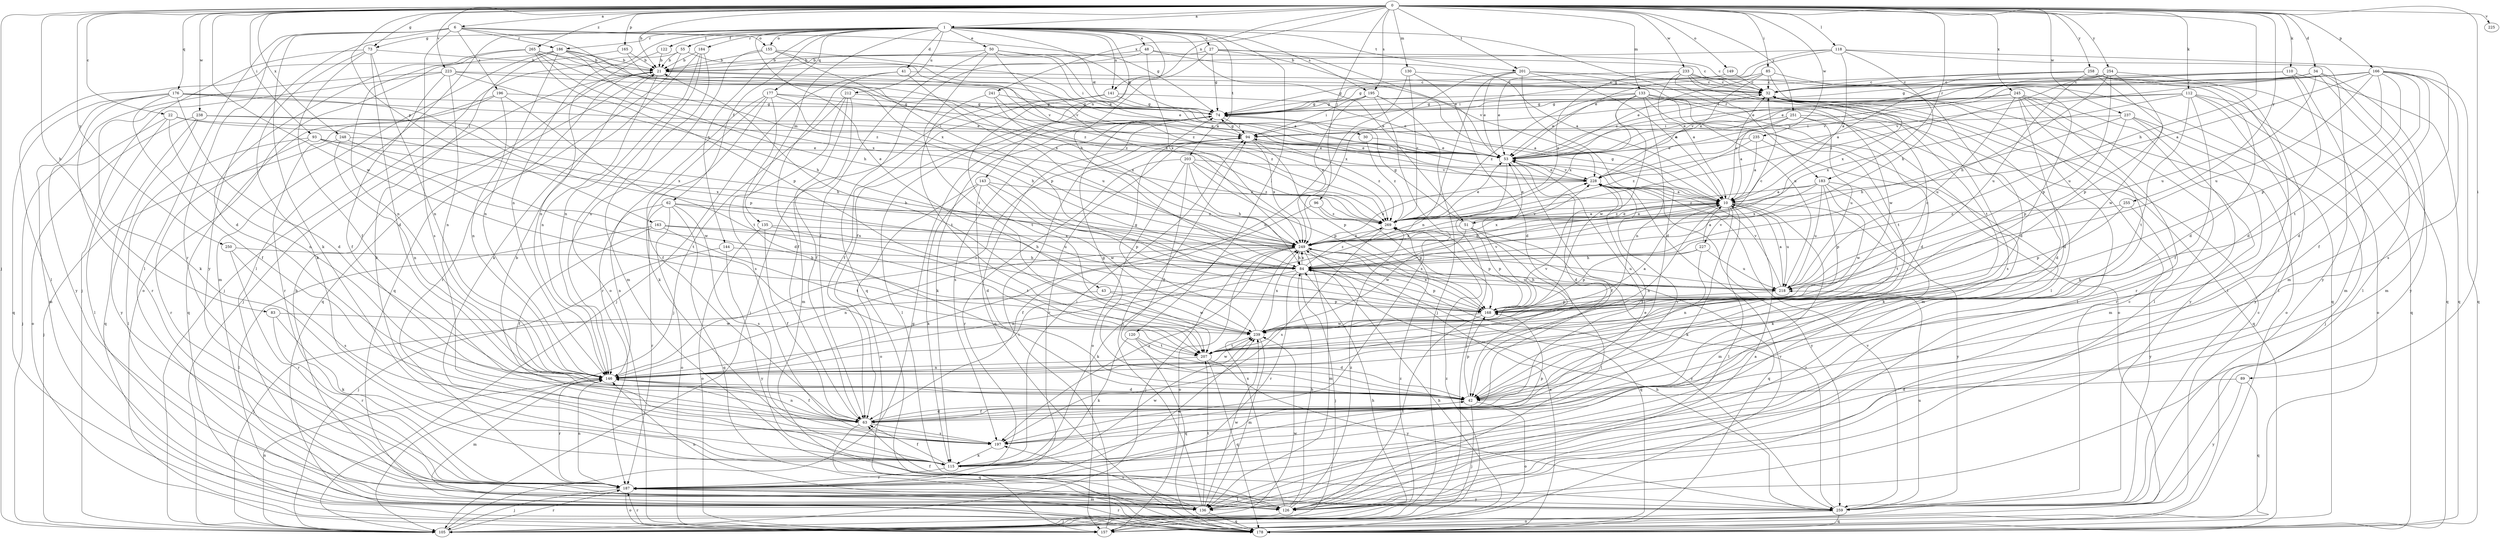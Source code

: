 strict digraph  {
0;
1;
6;
10;
21;
22;
27;
30;
32;
34;
41;
42;
43;
48;
50;
51;
53;
55;
62;
63;
73;
74;
83;
84;
85;
89;
93;
94;
96;
105;
110;
112;
115;
118;
120;
122;
126;
130;
133;
135;
136;
141;
143;
144;
146;
149;
155;
157;
163;
165;
166;
168;
176;
177;
178;
183;
184;
186;
187;
195;
196;
197;
201;
203;
207;
212;
218;
223;
225;
227;
228;
233;
235;
237;
238;
239;
241;
245;
248;
249;
250;
251;
254;
255;
258;
259;
265;
269;
0 -> 1  [label=a];
0 -> 6  [label=a];
0 -> 21  [label=b];
0 -> 22  [label=c];
0 -> 34  [label=d];
0 -> 73  [label=g];
0 -> 83  [label=h];
0 -> 84  [label=h];
0 -> 85  [label=i];
0 -> 89  [label=i];
0 -> 93  [label=i];
0 -> 96  [label=j];
0 -> 105  [label=j];
0 -> 110  [label=k];
0 -> 112  [label=k];
0 -> 118  [label=l];
0 -> 130  [label=m];
0 -> 133  [label=m];
0 -> 141  [label=n];
0 -> 149  [label=o];
0 -> 163  [label=p];
0 -> 165  [label=p];
0 -> 166  [label=p];
0 -> 176  [label=q];
0 -> 183  [label=r];
0 -> 195  [label=s];
0 -> 201  [label=t];
0 -> 223  [label=v];
0 -> 225  [label=v];
0 -> 233  [label=w];
0 -> 235  [label=w];
0 -> 237  [label=w];
0 -> 238  [label=w];
0 -> 239  [label=w];
0 -> 241  [label=x];
0 -> 245  [label=x];
0 -> 248  [label=x];
0 -> 250  [label=y];
0 -> 251  [label=y];
0 -> 254  [label=y];
0 -> 255  [label=y];
0 -> 258  [label=y];
0 -> 265  [label=z];
1 -> 27  [label=c];
1 -> 30  [label=c];
1 -> 41  [label=d];
1 -> 43  [label=e];
1 -> 48  [label=e];
1 -> 50  [label=e];
1 -> 51  [label=e];
1 -> 55  [label=f];
1 -> 62  [label=f];
1 -> 73  [label=g];
1 -> 84  [label=h];
1 -> 120  [label=l];
1 -> 122  [label=l];
1 -> 126  [label=l];
1 -> 135  [label=m];
1 -> 141  [label=n];
1 -> 143  [label=n];
1 -> 144  [label=n];
1 -> 146  [label=n];
1 -> 155  [label=o];
1 -> 177  [label=q];
1 -> 183  [label=r];
1 -> 184  [label=r];
1 -> 186  [label=r];
1 -> 195  [label=s];
1 -> 201  [label=t];
1 -> 203  [label=t];
1 -> 212  [label=u];
6 -> 74  [label=g];
6 -> 115  [label=k];
6 -> 126  [label=l];
6 -> 155  [label=o];
6 -> 186  [label=r];
6 -> 187  [label=r];
6 -> 196  [label=s];
6 -> 197  [label=s];
6 -> 249  [label=x];
6 -> 259  [label=y];
10 -> 32  [label=c];
10 -> 51  [label=e];
10 -> 74  [label=g];
10 -> 84  [label=h];
10 -> 115  [label=k];
10 -> 126  [label=l];
10 -> 136  [label=m];
10 -> 146  [label=n];
10 -> 218  [label=u];
10 -> 227  [label=v];
10 -> 249  [label=x];
10 -> 259  [label=y];
10 -> 269  [label=z];
21 -> 32  [label=c];
21 -> 53  [label=e];
21 -> 105  [label=j];
21 -> 146  [label=n];
21 -> 178  [label=q];
21 -> 187  [label=r];
22 -> 94  [label=i];
22 -> 105  [label=j];
22 -> 126  [label=l];
22 -> 146  [label=n];
22 -> 249  [label=x];
27 -> 21  [label=b];
27 -> 32  [label=c];
27 -> 53  [label=e];
27 -> 63  [label=f];
27 -> 74  [label=g];
27 -> 228  [label=v];
30 -> 53  [label=e];
30 -> 269  [label=z];
32 -> 74  [label=g];
32 -> 126  [label=l];
32 -> 157  [label=o];
32 -> 197  [label=s];
34 -> 32  [label=c];
34 -> 94  [label=i];
34 -> 126  [label=l];
34 -> 136  [label=m];
34 -> 218  [label=u];
34 -> 228  [label=v];
34 -> 259  [label=y];
41 -> 32  [label=c];
41 -> 63  [label=f];
41 -> 105  [label=j];
41 -> 218  [label=u];
42 -> 63  [label=f];
42 -> 74  [label=g];
42 -> 105  [label=j];
42 -> 157  [label=o];
42 -> 168  [label=p];
43 -> 105  [label=j];
43 -> 168  [label=p];
43 -> 239  [label=w];
48 -> 10  [label=a];
48 -> 21  [label=b];
48 -> 32  [label=c];
48 -> 178  [label=q];
48 -> 249  [label=x];
50 -> 10  [label=a];
50 -> 21  [label=b];
50 -> 63  [label=f];
50 -> 74  [label=g];
50 -> 94  [label=i];
50 -> 207  [label=t];
50 -> 249  [label=x];
51 -> 10  [label=a];
51 -> 53  [label=e];
51 -> 74  [label=g];
51 -> 126  [label=l];
51 -> 168  [label=p];
51 -> 178  [label=q];
51 -> 239  [label=w];
51 -> 249  [label=x];
53 -> 32  [label=c];
53 -> 42  [label=d];
53 -> 63  [label=f];
53 -> 94  [label=i];
53 -> 105  [label=j];
53 -> 228  [label=v];
55 -> 21  [label=b];
55 -> 105  [label=j];
55 -> 178  [label=q];
55 -> 269  [label=z];
62 -> 146  [label=n];
62 -> 157  [label=o];
62 -> 178  [label=q];
62 -> 187  [label=r];
62 -> 197  [label=s];
62 -> 218  [label=u];
62 -> 269  [label=z];
63 -> 42  [label=d];
63 -> 146  [label=n];
63 -> 178  [label=q];
63 -> 197  [label=s];
63 -> 228  [label=v];
73 -> 21  [label=b];
73 -> 42  [label=d];
73 -> 63  [label=f];
73 -> 105  [label=j];
73 -> 115  [label=k];
73 -> 146  [label=n];
74 -> 94  [label=i];
74 -> 115  [label=k];
74 -> 126  [label=l];
74 -> 178  [label=q];
74 -> 197  [label=s];
83 -> 115  [label=k];
83 -> 187  [label=r];
83 -> 239  [label=w];
84 -> 32  [label=c];
84 -> 105  [label=j];
84 -> 146  [label=n];
84 -> 168  [label=p];
84 -> 187  [label=r];
84 -> 218  [label=u];
84 -> 249  [label=x];
84 -> 269  [label=z];
85 -> 32  [label=c];
85 -> 53  [label=e];
85 -> 94  [label=i];
85 -> 168  [label=p];
85 -> 228  [label=v];
85 -> 249  [label=x];
89 -> 42  [label=d];
89 -> 178  [label=q];
89 -> 259  [label=y];
93 -> 53  [label=e];
93 -> 126  [label=l];
93 -> 187  [label=r];
93 -> 239  [label=w];
93 -> 249  [label=x];
94 -> 53  [label=e];
94 -> 74  [label=g];
94 -> 168  [label=p];
94 -> 187  [label=r];
94 -> 249  [label=x];
94 -> 269  [label=z];
96 -> 63  [label=f];
96 -> 168  [label=p];
96 -> 269  [label=z];
105 -> 32  [label=c];
105 -> 74  [label=g];
105 -> 84  [label=h];
105 -> 146  [label=n];
105 -> 187  [label=r];
105 -> 239  [label=w];
105 -> 269  [label=z];
110 -> 32  [label=c];
110 -> 42  [label=d];
110 -> 53  [label=e];
110 -> 74  [label=g];
110 -> 136  [label=m];
110 -> 178  [label=q];
112 -> 53  [label=e];
112 -> 63  [label=f];
112 -> 74  [label=g];
112 -> 157  [label=o];
112 -> 178  [label=q];
112 -> 207  [label=t];
112 -> 249  [label=x];
112 -> 259  [label=y];
115 -> 53  [label=e];
115 -> 63  [label=f];
115 -> 94  [label=i];
115 -> 187  [label=r];
115 -> 239  [label=w];
118 -> 10  [label=a];
118 -> 21  [label=b];
118 -> 53  [label=e];
118 -> 74  [label=g];
118 -> 84  [label=h];
118 -> 136  [label=m];
118 -> 259  [label=y];
120 -> 42  [label=d];
120 -> 115  [label=k];
120 -> 178  [label=q];
120 -> 207  [label=t];
122 -> 21  [label=b];
122 -> 146  [label=n];
126 -> 10  [label=a];
126 -> 21  [label=b];
126 -> 63  [label=f];
126 -> 84  [label=h];
126 -> 105  [label=j];
126 -> 249  [label=x];
126 -> 269  [label=z];
130 -> 32  [label=c];
130 -> 42  [label=d];
130 -> 146  [label=n];
130 -> 269  [label=z];
133 -> 42  [label=d];
133 -> 53  [label=e];
133 -> 74  [label=g];
133 -> 136  [label=m];
133 -> 146  [label=n];
133 -> 157  [label=o];
133 -> 207  [label=t];
133 -> 239  [label=w];
133 -> 249  [label=x];
133 -> 269  [label=z];
135 -> 63  [label=f];
135 -> 157  [label=o];
135 -> 207  [label=t];
135 -> 249  [label=x];
136 -> 94  [label=i];
136 -> 146  [label=n];
136 -> 178  [label=q];
136 -> 197  [label=s];
136 -> 207  [label=t];
136 -> 239  [label=w];
141 -> 53  [label=e];
141 -> 63  [label=f];
141 -> 74  [label=g];
141 -> 105  [label=j];
141 -> 207  [label=t];
143 -> 10  [label=a];
143 -> 42  [label=d];
143 -> 115  [label=k];
143 -> 157  [label=o];
143 -> 168  [label=p];
143 -> 239  [label=w];
144 -> 84  [label=h];
144 -> 105  [label=j];
144 -> 259  [label=y];
146 -> 42  [label=d];
146 -> 63  [label=f];
146 -> 94  [label=i];
146 -> 136  [label=m];
146 -> 187  [label=r];
146 -> 239  [label=w];
149 -> 32  [label=c];
149 -> 74  [label=g];
155 -> 10  [label=a];
155 -> 21  [label=b];
155 -> 53  [label=e];
155 -> 146  [label=n];
155 -> 168  [label=p];
157 -> 94  [label=i];
157 -> 187  [label=r];
157 -> 228  [label=v];
157 -> 269  [label=z];
163 -> 63  [label=f];
163 -> 84  [label=h];
163 -> 126  [label=l];
163 -> 207  [label=t];
163 -> 249  [label=x];
165 -> 21  [label=b];
165 -> 126  [label=l];
165 -> 228  [label=v];
166 -> 10  [label=a];
166 -> 32  [label=c];
166 -> 42  [label=d];
166 -> 53  [label=e];
166 -> 63  [label=f];
166 -> 168  [label=p];
166 -> 178  [label=q];
166 -> 197  [label=s];
166 -> 207  [label=t];
166 -> 218  [label=u];
166 -> 228  [label=v];
168 -> 32  [label=c];
168 -> 126  [label=l];
168 -> 228  [label=v];
168 -> 239  [label=w];
168 -> 249  [label=x];
176 -> 42  [label=d];
176 -> 53  [label=e];
176 -> 63  [label=f];
176 -> 74  [label=g];
176 -> 136  [label=m];
176 -> 168  [label=p];
176 -> 178  [label=q];
176 -> 187  [label=r];
177 -> 42  [label=d];
177 -> 53  [label=e];
177 -> 63  [label=f];
177 -> 74  [label=g];
177 -> 84  [label=h];
177 -> 115  [label=k];
177 -> 187  [label=r];
178 -> 84  [label=h];
178 -> 187  [label=r];
178 -> 249  [label=x];
183 -> 10  [label=a];
183 -> 115  [label=k];
183 -> 168  [label=p];
183 -> 207  [label=t];
183 -> 218  [label=u];
183 -> 239  [label=w];
183 -> 249  [label=x];
183 -> 269  [label=z];
184 -> 21  [label=b];
184 -> 115  [label=k];
184 -> 136  [label=m];
184 -> 146  [label=n];
184 -> 157  [label=o];
186 -> 21  [label=b];
186 -> 84  [label=h];
186 -> 115  [label=k];
186 -> 136  [label=m];
186 -> 146  [label=n];
186 -> 157  [label=o];
186 -> 249  [label=x];
186 -> 269  [label=z];
187 -> 105  [label=j];
187 -> 126  [label=l];
187 -> 136  [label=m];
187 -> 146  [label=n];
187 -> 157  [label=o];
187 -> 239  [label=w];
187 -> 259  [label=y];
195 -> 10  [label=a];
195 -> 74  [label=g];
195 -> 94  [label=i];
195 -> 105  [label=j];
195 -> 197  [label=s];
195 -> 249  [label=x];
196 -> 74  [label=g];
196 -> 146  [label=n];
196 -> 178  [label=q];
196 -> 187  [label=r];
196 -> 207  [label=t];
197 -> 21  [label=b];
197 -> 115  [label=k];
197 -> 168  [label=p];
201 -> 10  [label=a];
201 -> 32  [label=c];
201 -> 42  [label=d];
201 -> 53  [label=e];
201 -> 146  [label=n];
201 -> 218  [label=u];
201 -> 249  [label=x];
203 -> 42  [label=d];
203 -> 84  [label=h];
203 -> 157  [label=o];
203 -> 168  [label=p];
203 -> 187  [label=r];
203 -> 228  [label=v];
203 -> 269  [label=z];
207 -> 146  [label=n];
207 -> 178  [label=q];
207 -> 228  [label=v];
207 -> 259  [label=y];
212 -> 63  [label=f];
212 -> 74  [label=g];
212 -> 105  [label=j];
212 -> 136  [label=m];
212 -> 197  [label=s];
218 -> 10  [label=a];
218 -> 84  [label=h];
218 -> 168  [label=p];
218 -> 228  [label=v];
223 -> 32  [label=c];
223 -> 63  [label=f];
223 -> 84  [label=h];
223 -> 115  [label=k];
223 -> 146  [label=n];
223 -> 259  [label=y];
223 -> 269  [label=z];
227 -> 10  [label=a];
227 -> 84  [label=h];
227 -> 146  [label=n];
227 -> 168  [label=p];
227 -> 218  [label=u];
228 -> 10  [label=a];
228 -> 53  [label=e];
228 -> 63  [label=f];
228 -> 249  [label=x];
228 -> 259  [label=y];
233 -> 10  [label=a];
233 -> 32  [label=c];
233 -> 42  [label=d];
233 -> 53  [label=e];
233 -> 126  [label=l];
233 -> 178  [label=q];
233 -> 207  [label=t];
233 -> 239  [label=w];
233 -> 269  [label=z];
235 -> 10  [label=a];
235 -> 53  [label=e];
235 -> 115  [label=k];
235 -> 269  [label=z];
237 -> 84  [label=h];
237 -> 94  [label=i];
237 -> 105  [label=j];
237 -> 136  [label=m];
237 -> 168  [label=p];
237 -> 187  [label=r];
238 -> 84  [label=h];
238 -> 94  [label=i];
238 -> 157  [label=o];
238 -> 178  [label=q];
238 -> 259  [label=y];
239 -> 10  [label=a];
239 -> 21  [label=b];
239 -> 74  [label=g];
239 -> 136  [label=m];
239 -> 207  [label=t];
239 -> 249  [label=x];
241 -> 74  [label=g];
241 -> 207  [label=t];
241 -> 249  [label=x];
241 -> 269  [label=z];
245 -> 42  [label=d];
245 -> 53  [label=e];
245 -> 74  [label=g];
245 -> 115  [label=k];
245 -> 126  [label=l];
245 -> 187  [label=r];
245 -> 218  [label=u];
245 -> 259  [label=y];
248 -> 53  [label=e];
248 -> 105  [label=j];
248 -> 146  [label=n];
248 -> 207  [label=t];
249 -> 84  [label=h];
249 -> 105  [label=j];
249 -> 115  [label=k];
249 -> 136  [label=m];
249 -> 146  [label=n];
249 -> 157  [label=o];
249 -> 178  [label=q];
249 -> 197  [label=s];
249 -> 218  [label=u];
249 -> 228  [label=v];
249 -> 259  [label=y];
250 -> 84  [label=h];
250 -> 187  [label=r];
250 -> 197  [label=s];
251 -> 10  [label=a];
251 -> 42  [label=d];
251 -> 53  [label=e];
251 -> 94  [label=i];
251 -> 178  [label=q];
251 -> 218  [label=u];
254 -> 32  [label=c];
254 -> 84  [label=h];
254 -> 126  [label=l];
254 -> 168  [label=p];
254 -> 218  [label=u];
254 -> 228  [label=v];
254 -> 269  [label=z];
255 -> 168  [label=p];
255 -> 259  [label=y];
255 -> 269  [label=z];
258 -> 10  [label=a];
258 -> 32  [label=c];
258 -> 42  [label=d];
258 -> 74  [label=g];
258 -> 126  [label=l];
258 -> 178  [label=q];
258 -> 218  [label=u];
258 -> 239  [label=w];
259 -> 32  [label=c];
259 -> 84  [label=h];
259 -> 157  [label=o];
259 -> 178  [label=q];
259 -> 218  [label=u];
259 -> 228  [label=v];
259 -> 269  [label=z];
265 -> 21  [label=b];
265 -> 42  [label=d];
265 -> 146  [label=n];
265 -> 168  [label=p];
265 -> 228  [label=v];
265 -> 249  [label=x];
265 -> 269  [label=z];
269 -> 10  [label=a];
269 -> 53  [label=e];
269 -> 168  [label=p];
269 -> 197  [label=s];
269 -> 249  [label=x];
}
